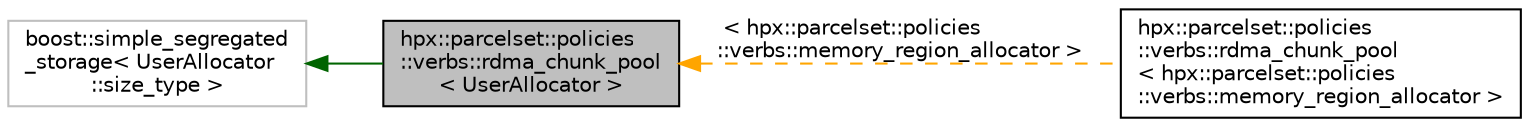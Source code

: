 digraph "hpx::parcelset::policies::verbs::rdma_chunk_pool&lt; UserAllocator &gt;"
{
  edge [fontname="Helvetica",fontsize="10",labelfontname="Helvetica",labelfontsize="10"];
  node [fontname="Helvetica",fontsize="10",shape=record];
  rankdir="LR";
  Node0 [label="hpx::parcelset::policies\l::verbs::rdma_chunk_pool\l\< UserAllocator \>",height=0.2,width=0.4,color="black", fillcolor="grey75", style="filled", fontcolor="black"];
  Node1 -> Node0 [dir="back",color="darkgreen",fontsize="10",style="solid",fontname="Helvetica"];
  Node1 [label="boost::simple_segregated\l_storage\< UserAllocator\l::size_type \>",height=0.2,width=0.4,color="grey75", fillcolor="white", style="filled"];
  Node0 -> Node2 [dir="back",color="orange",fontsize="10",style="dashed",label=" \< hpx::parcelset::policies\l::verbs::memory_region_allocator \>" ,fontname="Helvetica"];
  Node2 [label="hpx::parcelset::policies\l::verbs::rdma_chunk_pool\l\< hpx::parcelset::policies\l::verbs::memory_region_allocator \>",height=0.2,width=0.4,color="black", fillcolor="white", style="filled",URL="$db/d78/classhpx_1_1parcelset_1_1policies_1_1verbs_1_1rdma__chunk__pool.html"];
}
